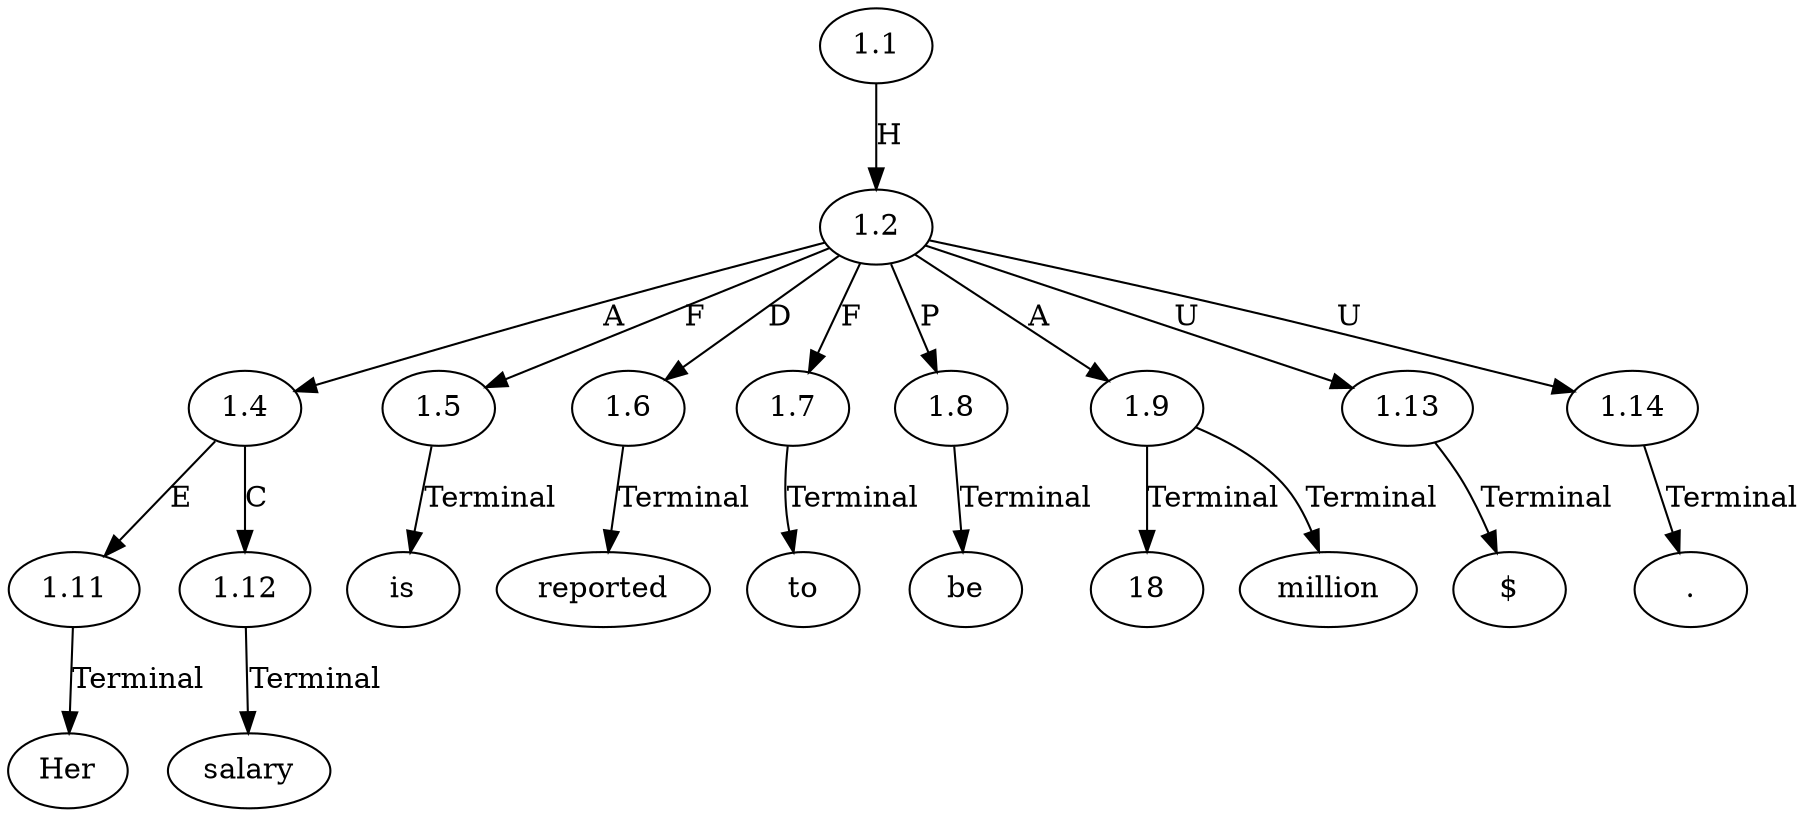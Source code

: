 // Graph
digraph {
	0.1 [label=Her ordering=out]
	0.10 [label="." ordering=out]
	0.2 [label=salary ordering=out]
	0.3 [label=is ordering=out]
	0.4 [label=reported ordering=out]
	0.5 [label=to ordering=out]
	0.6 [label=be ordering=out]
	0.7 [label="$" ordering=out]
	0.8 [label=18 ordering=out]
	0.9 [label=million ordering=out]
	1.1 [label=1.1 ordering=out]
	1.2 [label=1.2 ordering=out]
	1.4 [label=1.4 ordering=out]
	1.5 [label=1.5 ordering=out]
	1.6 [label=1.6 ordering=out]
	1.7 [label=1.7 ordering=out]
	1.8 [label=1.8 ordering=out]
	1.9 [label=1.9 ordering=out]
	1.11 [label=1.11 ordering=out]
	1.12 [label=1.12 ordering=out]
	1.13 [label=1.13 ordering=out]
	1.14 [label=1.14 ordering=out]
	1.1 -> 1.2 [label=H ordering=out]
	1.2 -> 1.4 [label=A ordering=out]
	1.2 -> 1.5 [label=F ordering=out]
	1.2 -> 1.6 [label=D ordering=out]
	1.2 -> 1.7 [label=F ordering=out]
	1.2 -> 1.8 [label=P ordering=out]
	1.2 -> 1.9 [label=A ordering=out]
	1.2 -> 1.13 [label=U ordering=out]
	1.2 -> 1.14 [label=U ordering=out]
	1.4 -> 1.11 [label=E ordering=out]
	1.4 -> 1.12 [label=C ordering=out]
	1.5 -> 0.3 [label=Terminal ordering=out]
	1.6 -> 0.4 [label=Terminal ordering=out]
	1.7 -> 0.5 [label=Terminal ordering=out]
	1.8 -> 0.6 [label=Terminal ordering=out]
	1.9 -> 0.8 [label=Terminal ordering=out]
	1.9 -> 0.9 [label=Terminal ordering=out]
	1.11 -> 0.1 [label=Terminal ordering=out]
	1.12 -> 0.2 [label=Terminal ordering=out]
	1.13 -> 0.7 [label=Terminal ordering=out]
	1.14 -> 0.10 [label=Terminal ordering=out]
}
